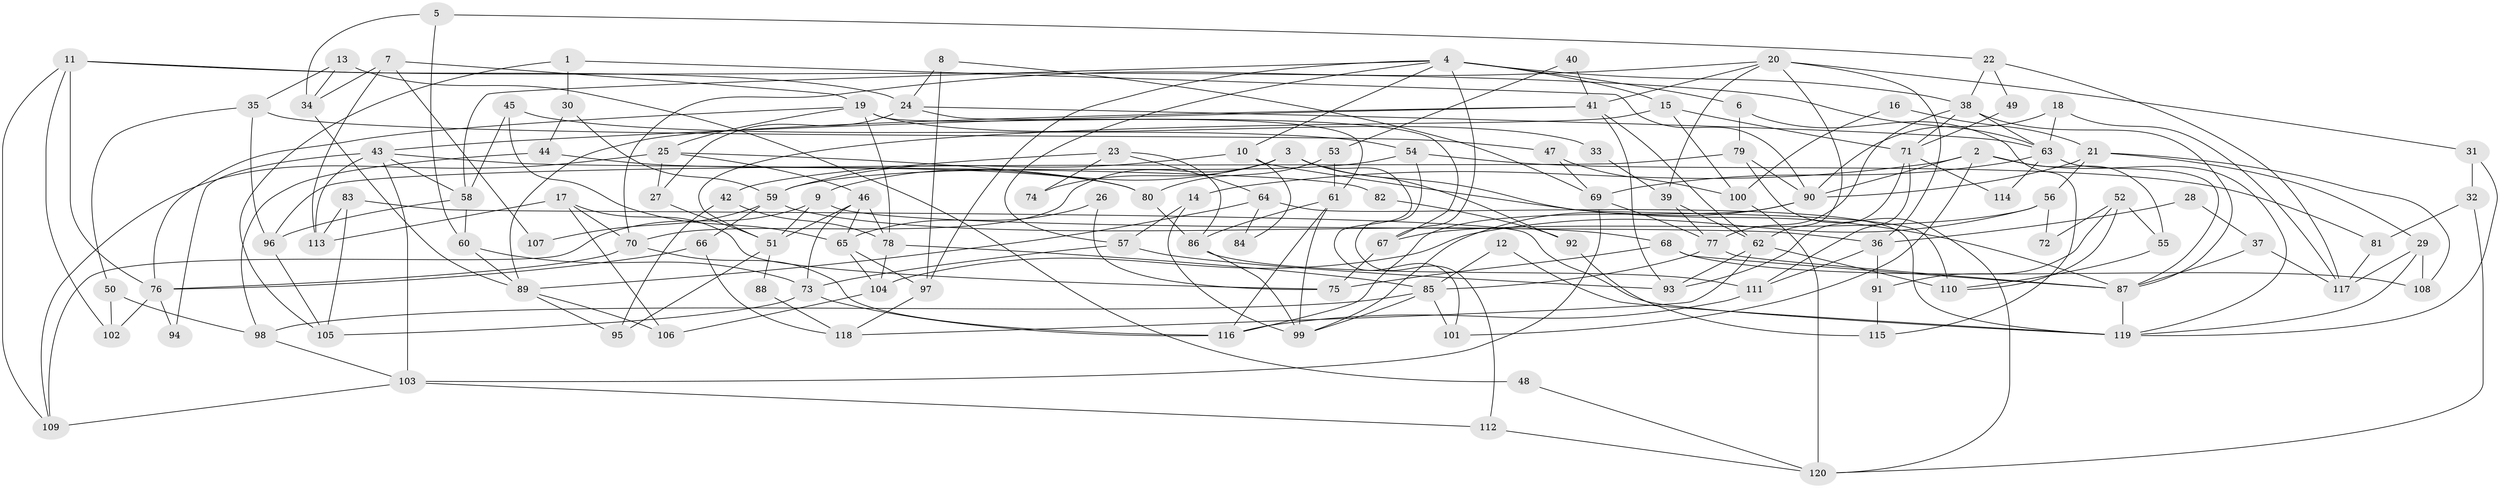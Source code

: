 // Generated by graph-tools (version 1.1) at 2025/36/03/09/25 02:36:04]
// undirected, 120 vertices, 240 edges
graph export_dot {
graph [start="1"]
  node [color=gray90,style=filled];
  1;
  2;
  3;
  4;
  5;
  6;
  7;
  8;
  9;
  10;
  11;
  12;
  13;
  14;
  15;
  16;
  17;
  18;
  19;
  20;
  21;
  22;
  23;
  24;
  25;
  26;
  27;
  28;
  29;
  30;
  31;
  32;
  33;
  34;
  35;
  36;
  37;
  38;
  39;
  40;
  41;
  42;
  43;
  44;
  45;
  46;
  47;
  48;
  49;
  50;
  51;
  52;
  53;
  54;
  55;
  56;
  57;
  58;
  59;
  60;
  61;
  62;
  63;
  64;
  65;
  66;
  67;
  68;
  69;
  70;
  71;
  72;
  73;
  74;
  75;
  76;
  77;
  78;
  79;
  80;
  81;
  82;
  83;
  84;
  85;
  86;
  87;
  88;
  89;
  90;
  91;
  92;
  93;
  94;
  95;
  96;
  97;
  98;
  99;
  100;
  101;
  102;
  103;
  104;
  105;
  106;
  107;
  108;
  109;
  110;
  111;
  112;
  113;
  114;
  115;
  116;
  117;
  118;
  119;
  120;
  1 -- 105;
  1 -- 90;
  1 -- 30;
  2 -- 14;
  2 -- 90;
  2 -- 55;
  2 -- 101;
  2 -- 119;
  3 -- 70;
  3 -- 9;
  3 -- 74;
  3 -- 92;
  3 -- 101;
  3 -- 110;
  4 -- 10;
  4 -- 38;
  4 -- 6;
  4 -- 15;
  4 -- 57;
  4 -- 58;
  4 -- 67;
  4 -- 97;
  5 -- 34;
  5 -- 60;
  5 -- 22;
  6 -- 79;
  6 -- 115;
  7 -- 19;
  7 -- 113;
  7 -- 34;
  7 -- 107;
  8 -- 97;
  8 -- 24;
  8 -- 69;
  9 -- 51;
  9 -- 36;
  9 -- 109;
  10 -- 87;
  10 -- 59;
  10 -- 84;
  11 -- 63;
  11 -- 109;
  11 -- 24;
  11 -- 76;
  11 -- 102;
  12 -- 119;
  12 -- 85;
  13 -- 35;
  13 -- 34;
  13 -- 48;
  14 -- 57;
  14 -- 99;
  15 -- 71;
  15 -- 51;
  15 -- 100;
  16 -- 100;
  16 -- 21;
  17 -- 106;
  17 -- 113;
  17 -- 70;
  17 -- 75;
  18 -- 90;
  18 -- 63;
  18 -- 117;
  19 -- 76;
  19 -- 25;
  19 -- 33;
  19 -- 61;
  19 -- 78;
  20 -- 62;
  20 -- 70;
  20 -- 31;
  20 -- 36;
  20 -- 39;
  20 -- 41;
  21 -- 56;
  21 -- 29;
  21 -- 90;
  21 -- 108;
  22 -- 38;
  22 -- 49;
  22 -- 117;
  23 -- 86;
  23 -- 64;
  23 -- 42;
  23 -- 74;
  24 -- 63;
  24 -- 27;
  24 -- 67;
  25 -- 27;
  25 -- 46;
  25 -- 80;
  25 -- 109;
  26 -- 75;
  26 -- 65;
  27 -- 51;
  28 -- 36;
  28 -- 37;
  29 -- 117;
  29 -- 119;
  29 -- 108;
  30 -- 59;
  30 -- 44;
  31 -- 119;
  31 -- 32;
  32 -- 120;
  32 -- 81;
  33 -- 39;
  34 -- 89;
  35 -- 50;
  35 -- 47;
  35 -- 96;
  36 -- 111;
  36 -- 91;
  37 -- 87;
  37 -- 117;
  38 -- 87;
  38 -- 63;
  38 -- 71;
  38 -- 77;
  39 -- 77;
  39 -- 62;
  40 -- 41;
  40 -- 53;
  41 -- 93;
  41 -- 43;
  41 -- 62;
  41 -- 89;
  42 -- 78;
  42 -- 95;
  43 -- 103;
  43 -- 58;
  43 -- 82;
  43 -- 94;
  43 -- 113;
  44 -- 98;
  44 -- 80;
  45 -- 54;
  45 -- 58;
  45 -- 65;
  46 -- 51;
  46 -- 78;
  46 -- 65;
  46 -- 73;
  47 -- 100;
  47 -- 69;
  48 -- 120;
  49 -- 71;
  50 -- 102;
  50 -- 98;
  51 -- 95;
  51 -- 88;
  52 -- 55;
  52 -- 110;
  52 -- 72;
  52 -- 91;
  53 -- 61;
  53 -- 80;
  54 -- 81;
  54 -- 59;
  54 -- 112;
  55 -- 110;
  56 -- 67;
  56 -- 104;
  56 -- 72;
  57 -- 73;
  57 -- 93;
  58 -- 60;
  58 -- 96;
  59 -- 66;
  59 -- 68;
  59 -- 107;
  60 -- 73;
  60 -- 89;
  61 -- 99;
  61 -- 86;
  61 -- 116;
  62 -- 93;
  62 -- 110;
  62 -- 118;
  63 -- 87;
  63 -- 69;
  63 -- 114;
  64 -- 119;
  64 -- 89;
  64 -- 84;
  65 -- 97;
  65 -- 104;
  66 -- 76;
  66 -- 118;
  67 -- 75;
  68 -- 108;
  68 -- 75;
  68 -- 87;
  69 -- 77;
  69 -- 103;
  70 -- 116;
  70 -- 76;
  71 -- 93;
  71 -- 111;
  71 -- 114;
  73 -- 116;
  73 -- 105;
  76 -- 94;
  76 -- 102;
  77 -- 85;
  77 -- 87;
  78 -- 85;
  78 -- 104;
  79 -- 96;
  79 -- 90;
  79 -- 120;
  80 -- 86;
  81 -- 117;
  82 -- 92;
  83 -- 119;
  83 -- 105;
  83 -- 113;
  85 -- 99;
  85 -- 101;
  85 -- 98;
  86 -- 99;
  86 -- 111;
  87 -- 119;
  88 -- 118;
  89 -- 95;
  89 -- 106;
  90 -- 116;
  90 -- 99;
  91 -- 115;
  92 -- 115;
  96 -- 105;
  97 -- 118;
  98 -- 103;
  100 -- 120;
  103 -- 109;
  103 -- 112;
  104 -- 106;
  111 -- 116;
  112 -- 120;
}
